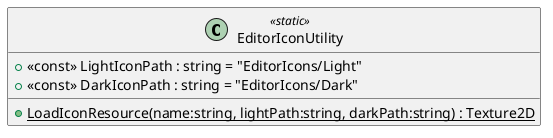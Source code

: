 @startuml
class EditorIconUtility <<static>> {
    + <<const>> LightIconPath : string = "EditorIcons/Light"
    + <<const>> DarkIconPath : string = "EditorIcons/Dark"
    + {static} LoadIconResource(name:string, lightPath:string, darkPath:string) : Texture2D
}
@enduml
